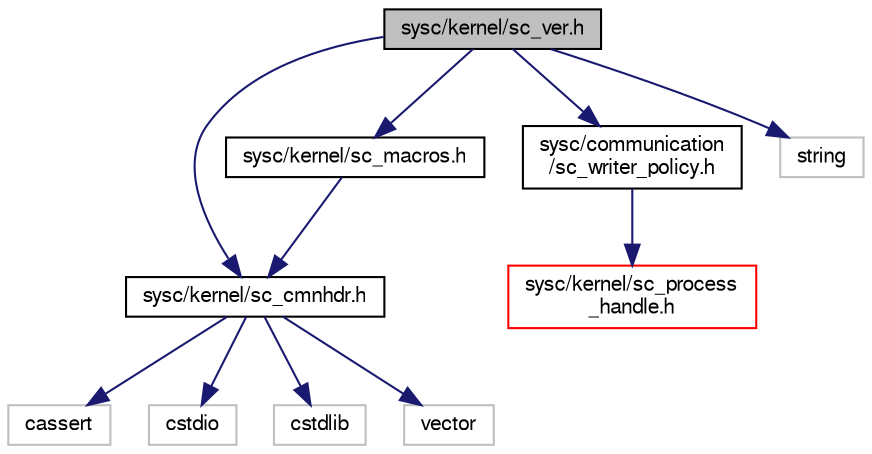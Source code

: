 digraph "sysc/kernel/sc_ver.h"
{
  edge [fontname="FreeSans",fontsize="10",labelfontname="FreeSans",labelfontsize="10"];
  node [fontname="FreeSans",fontsize="10",shape=record];
  Node0 [label="sysc/kernel/sc_ver.h",height=0.2,width=0.4,color="black", fillcolor="grey75", style="filled", fontcolor="black"];
  Node0 -> Node1 [color="midnightblue",fontsize="10",style="solid",fontname="FreeSans"];
  Node1 [label="sysc/kernel/sc_cmnhdr.h",height=0.2,width=0.4,color="black", fillcolor="white", style="filled",URL="$a00224.html"];
  Node1 -> Node2 [color="midnightblue",fontsize="10",style="solid",fontname="FreeSans"];
  Node2 [label="cassert",height=0.2,width=0.4,color="grey75", fillcolor="white", style="filled"];
  Node1 -> Node3 [color="midnightblue",fontsize="10",style="solid",fontname="FreeSans"];
  Node3 [label="cstdio",height=0.2,width=0.4,color="grey75", fillcolor="white", style="filled"];
  Node1 -> Node4 [color="midnightblue",fontsize="10",style="solid",fontname="FreeSans"];
  Node4 [label="cstdlib",height=0.2,width=0.4,color="grey75", fillcolor="white", style="filled"];
  Node1 -> Node5 [color="midnightblue",fontsize="10",style="solid",fontname="FreeSans"];
  Node5 [label="vector",height=0.2,width=0.4,color="grey75", fillcolor="white", style="filled"];
  Node0 -> Node6 [color="midnightblue",fontsize="10",style="solid",fontname="FreeSans"];
  Node6 [label="sysc/kernel/sc_macros.h",height=0.2,width=0.4,color="black", fillcolor="white", style="filled",URL="$a00263.html"];
  Node6 -> Node1 [color="midnightblue",fontsize="10",style="solid",fontname="FreeSans"];
  Node0 -> Node7 [color="midnightblue",fontsize="10",style="solid",fontname="FreeSans"];
  Node7 [label="sysc/communication\l/sc_writer_policy.h",height=0.2,width=0.4,color="black", fillcolor="white", style="filled",URL="$a00080.html"];
  Node7 -> Node8 [color="midnightblue",fontsize="10",style="solid",fontname="FreeSans"];
  Node8 [label="sysc/kernel/sc_process\l_handle.h",height=0.2,width=0.4,color="red", fillcolor="white", style="filled",URL="$a00296.html"];
  Node0 -> Node13 [color="midnightblue",fontsize="10",style="solid",fontname="FreeSans"];
  Node13 [label="string",height=0.2,width=0.4,color="grey75", fillcolor="white", style="filled"];
}
